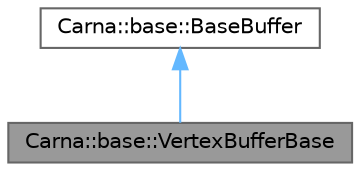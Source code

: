 digraph "Carna::base::VertexBufferBase"
{
 // LATEX_PDF_SIZE
  bgcolor="transparent";
  edge [fontname=Helvetica,fontsize=10,labelfontname=Helvetica,labelfontsize=10];
  node [fontname=Helvetica,fontsize=10,shape=box,height=0.2,width=0.4];
  Node1 [id="Node000001",label="Carna::base::VertexBufferBase",height=0.2,width=0.4,color="gray40", fillcolor="grey60", style="filled", fontcolor="black",tooltip="Maintains GL_ARRAY_BUFFER object that holds vertices. This class realizes the RAII-idiom."];
  Node2 -> Node1 [id="edge1_Node000001_Node000002",dir="back",color="steelblue1",style="solid",tooltip=" "];
  Node2 [id="Node000002",label="Carna::base::BaseBuffer",height=0.2,width=0.4,color="gray40", fillcolor="white", style="filled",URL="$classCarna_1_1base_1_1BaseBuffer.html",tooltip="Implements OpenGL buffer objects maintenance RAII base class."];
}
